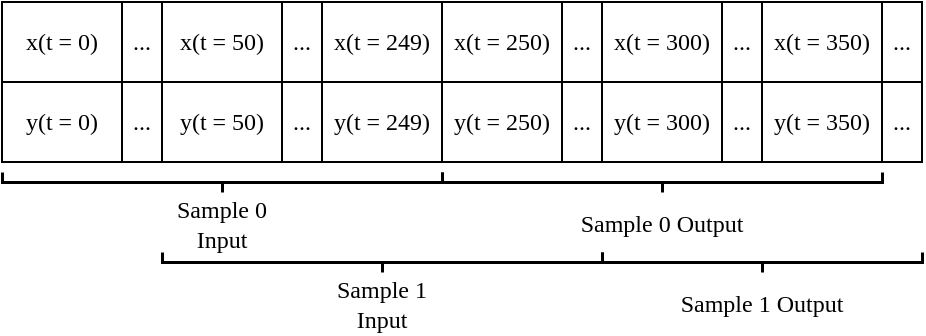 <mxfile version="19.0.2" type="github">
  <diagram id="U_GDBTo5VG5hcJ3HHBJ4" name="Page-1">
    <mxGraphModel dx="575" dy="433" grid="1" gridSize="10" guides="1" tooltips="1" connect="1" arrows="1" fold="1" page="1" pageScale="1" pageWidth="827" pageHeight="1169" math="0" shadow="0">
      <root>
        <mxCell id="0" />
        <mxCell id="1" parent="0" />
        <mxCell id="BB27fuwjgBe4qtjf1dp3-1" value="&lt;font style=&quot;font-size: 12px;&quot;&gt;x(t = 300)&lt;/font&gt;" style="rounded=0;whiteSpace=wrap;html=1;fontFamily=Tahoma;fontSize=12;" parent="1" vertex="1">
          <mxGeometry x="460" y="80" width="60" height="40" as="geometry" />
        </mxCell>
        <mxCell id="BB27fuwjgBe4qtjf1dp3-2" value="&lt;font style=&quot;font-size: 12px;&quot;&gt;x(t = 250)&lt;/font&gt;" style="rounded=0;whiteSpace=wrap;html=1;fontFamily=Tahoma;fontSize=12;" parent="1" vertex="1">
          <mxGeometry x="380" y="80" width="60" height="40" as="geometry" />
        </mxCell>
        <mxCell id="BB27fuwjgBe4qtjf1dp3-3" value="..." style="rounded=0;whiteSpace=wrap;html=1;fontFamily=Tahoma;fontSize=12;" parent="1" vertex="1">
          <mxGeometry x="440" y="80" width="20" height="40" as="geometry" />
        </mxCell>
        <mxCell id="BB27fuwjgBe4qtjf1dp3-4" value="..." style="rounded=0;whiteSpace=wrap;html=1;fontFamily=Tahoma;fontSize=12;" parent="1" vertex="1">
          <mxGeometry x="220" y="80" width="20" height="40" as="geometry" />
        </mxCell>
        <mxCell id="BB27fuwjgBe4qtjf1dp3-5" value="&lt;font style=&quot;font-size: 12px;&quot;&gt;x(t = 249)&lt;/font&gt;" style="rounded=0;whiteSpace=wrap;html=1;fontFamily=Tahoma;fontSize=12;" parent="1" vertex="1">
          <mxGeometry x="320" y="80" width="60" height="40" as="geometry" />
        </mxCell>
        <mxCell id="BB27fuwjgBe4qtjf1dp3-6" value="&lt;font style=&quot;font-size: 12px;&quot;&gt;x(t = 50)&lt;/font&gt;" style="rounded=0;whiteSpace=wrap;html=1;fontFamily=Tahoma;fontSize=12;" parent="1" vertex="1">
          <mxGeometry x="240" y="80" width="60" height="40" as="geometry" />
        </mxCell>
        <mxCell id="BB27fuwjgBe4qtjf1dp3-7" value="&lt;font style=&quot;font-size: 12px;&quot;&gt;x(t = 0)&lt;/font&gt;" style="rounded=0;whiteSpace=wrap;html=1;fontFamily=Tahoma;fontSize=12;" parent="1" vertex="1">
          <mxGeometry x="160" y="80" width="60" height="40" as="geometry" />
        </mxCell>
        <mxCell id="BB27fuwjgBe4qtjf1dp3-8" value="..." style="rounded=0;whiteSpace=wrap;html=1;fontFamily=Tahoma;fontSize=12;" parent="1" vertex="1">
          <mxGeometry x="520" y="80" width="20" height="40" as="geometry" />
        </mxCell>
        <mxCell id="BB27fuwjgBe4qtjf1dp3-9" value="&lt;font style=&quot;font-size: 12px;&quot;&gt;x(t = 350)&lt;/font&gt;" style="rounded=0;whiteSpace=wrap;html=1;fontFamily=Tahoma;fontSize=12;" parent="1" vertex="1">
          <mxGeometry x="540" y="80" width="60" height="40" as="geometry" />
        </mxCell>
        <mxCell id="BB27fuwjgBe4qtjf1dp3-10" value="..." style="rounded=0;whiteSpace=wrap;html=1;fontFamily=Tahoma;fontSize=12;" parent="1" vertex="1">
          <mxGeometry x="600" y="80" width="20" height="40" as="geometry" />
        </mxCell>
        <mxCell id="BB27fuwjgBe4qtjf1dp3-11" value="..." style="rounded=0;whiteSpace=wrap;html=1;fontFamily=Tahoma;fontSize=12;" parent="1" vertex="1">
          <mxGeometry x="300" y="80" width="20" height="40" as="geometry" />
        </mxCell>
        <mxCell id="BB27fuwjgBe4qtjf1dp3-12" value="y&lt;font style=&quot;font-size: 12px;&quot;&gt;(t = 300)&lt;/font&gt;" style="rounded=0;whiteSpace=wrap;html=1;fontFamily=Tahoma;fontSize=12;" parent="1" vertex="1">
          <mxGeometry x="460" y="120" width="60" height="40" as="geometry" />
        </mxCell>
        <mxCell id="BB27fuwjgBe4qtjf1dp3-13" value="y&lt;font style=&quot;font-size: 12px;&quot;&gt;(t = 250)&lt;/font&gt;" style="rounded=0;whiteSpace=wrap;html=1;fontFamily=Tahoma;fontSize=12;" parent="1" vertex="1">
          <mxGeometry x="380" y="120" width="60" height="40" as="geometry" />
        </mxCell>
        <mxCell id="BB27fuwjgBe4qtjf1dp3-14" value="..." style="rounded=0;whiteSpace=wrap;html=1;fontFamily=Tahoma;fontSize=12;" parent="1" vertex="1">
          <mxGeometry x="440" y="120" width="20" height="40" as="geometry" />
        </mxCell>
        <mxCell id="BB27fuwjgBe4qtjf1dp3-15" value="..." style="rounded=0;whiteSpace=wrap;html=1;fontFamily=Tahoma;fontSize=12;" parent="1" vertex="1">
          <mxGeometry x="220" y="120" width="20" height="40" as="geometry" />
        </mxCell>
        <mxCell id="BB27fuwjgBe4qtjf1dp3-16" value="y&lt;font style=&quot;font-size: 12px;&quot;&gt;(t = 249)&lt;/font&gt;" style="rounded=0;whiteSpace=wrap;html=1;fontFamily=Tahoma;fontSize=12;" parent="1" vertex="1">
          <mxGeometry x="320" y="120" width="60" height="40" as="geometry" />
        </mxCell>
        <mxCell id="BB27fuwjgBe4qtjf1dp3-17" value="y&lt;font style=&quot;font-size: 12px;&quot;&gt;(t = 50)&lt;/font&gt;" style="rounded=0;whiteSpace=wrap;html=1;fontFamily=Tahoma;fontSize=12;" parent="1" vertex="1">
          <mxGeometry x="240" y="120" width="60" height="40" as="geometry" />
        </mxCell>
        <mxCell id="BB27fuwjgBe4qtjf1dp3-18" value="y&lt;font style=&quot;font-size: 12px;&quot;&gt;(t = 0)&lt;/font&gt;" style="rounded=0;whiteSpace=wrap;html=1;fontFamily=Tahoma;fontSize=12;" parent="1" vertex="1">
          <mxGeometry x="160" y="120" width="60" height="40" as="geometry" />
        </mxCell>
        <mxCell id="BB27fuwjgBe4qtjf1dp3-19" value="..." style="rounded=0;whiteSpace=wrap;html=1;fontFamily=Tahoma;fontSize=12;" parent="1" vertex="1">
          <mxGeometry x="520" y="120" width="20" height="40" as="geometry" />
        </mxCell>
        <mxCell id="BB27fuwjgBe4qtjf1dp3-20" value="y&lt;font style=&quot;font-size: 12px;&quot;&gt;(t = 350)&lt;/font&gt;" style="rounded=0;whiteSpace=wrap;html=1;fontFamily=Tahoma;fontSize=12;" parent="1" vertex="1">
          <mxGeometry x="540" y="120" width="60" height="40" as="geometry" />
        </mxCell>
        <mxCell id="BB27fuwjgBe4qtjf1dp3-21" value="..." style="rounded=0;whiteSpace=wrap;html=1;fontFamily=Tahoma;fontSize=12;" parent="1" vertex="1">
          <mxGeometry x="600" y="120" width="20" height="40" as="geometry" />
        </mxCell>
        <mxCell id="BB27fuwjgBe4qtjf1dp3-22" value="..." style="rounded=0;whiteSpace=wrap;html=1;fontFamily=Tahoma;fontSize=12;" parent="1" vertex="1">
          <mxGeometry x="300" y="120" width="20" height="40" as="geometry" />
        </mxCell>
        <mxCell id="BB27fuwjgBe4qtjf1dp3-23" value="" style="strokeWidth=1.5;html=1;shape=mxgraph.flowchart.annotation_2;align=left;labelPosition=right;pointerEvents=1;fontSize=12;rotation=-90;fontFamily=Tahoma;" parent="1" vertex="1">
          <mxGeometry x="265" y="60" width="10" height="220" as="geometry" />
        </mxCell>
        <mxCell id="BB27fuwjgBe4qtjf1dp3-24" value="Sample 0 Input" style="text;html=1;strokeColor=none;fillColor=none;align=center;verticalAlign=middle;whiteSpace=wrap;rounded=0;fontSize=12;fontFamily=Tahoma;" parent="1" vertex="1">
          <mxGeometry x="234.06" y="176" width="71.87" height="30" as="geometry" />
        </mxCell>
        <mxCell id="BB27fuwjgBe4qtjf1dp3-26" value="Sample 0 Output" style="text;html=1;strokeColor=none;fillColor=none;align=center;verticalAlign=middle;whiteSpace=wrap;rounded=0;fontSize=12;fontFamily=Tahoma;" parent="1" vertex="1">
          <mxGeometry x="440.01" y="176" width="100" height="30" as="geometry" />
        </mxCell>
        <mxCell id="BB27fuwjgBe4qtjf1dp3-28" value="Sample 1 Input" style="text;html=1;strokeColor=none;fillColor=none;align=center;verticalAlign=middle;whiteSpace=wrap;rounded=0;fontSize=12;fontFamily=Tahoma;" parent="1" vertex="1">
          <mxGeometry x="314.07" y="216" width="71.87" height="30" as="geometry" />
        </mxCell>
        <mxCell id="BB27fuwjgBe4qtjf1dp3-30" value="Sample 1 Output" style="text;html=1;strokeColor=none;fillColor=none;align=center;verticalAlign=middle;whiteSpace=wrap;rounded=0;fontSize=12;fontFamily=Tahoma;" parent="1" vertex="1">
          <mxGeometry x="490" y="216" width="100" height="30" as="geometry" />
        </mxCell>
        <mxCell id="0HNvvGG55G2cPewQk-Xg-3" value="" style="strokeWidth=1.5;html=1;shape=mxgraph.flowchart.annotation_2;align=left;labelPosition=right;pointerEvents=1;fontSize=12;rotation=-90;fontFamily=Tahoma;" parent="1" vertex="1">
          <mxGeometry x="345" y="100" width="10" height="220" as="geometry" />
        </mxCell>
        <mxCell id="0HNvvGG55G2cPewQk-Xg-4" value="" style="strokeWidth=1.5;html=1;shape=mxgraph.flowchart.annotation_2;align=left;labelPosition=right;pointerEvents=1;fontSize=12;rotation=-90;fontFamily=Tahoma;" parent="1" vertex="1">
          <mxGeometry x="485" y="60" width="10" height="220" as="geometry" />
        </mxCell>
        <mxCell id="0HNvvGG55G2cPewQk-Xg-5" value="" style="strokeWidth=1.5;html=1;shape=mxgraph.flowchart.annotation_2;align=left;labelPosition=right;pointerEvents=1;fontSize=12;rotation=-90;fontFamily=Tahoma;" parent="1" vertex="1">
          <mxGeometry x="535" y="130" width="10" height="160" as="geometry" />
        </mxCell>
      </root>
    </mxGraphModel>
  </diagram>
</mxfile>
